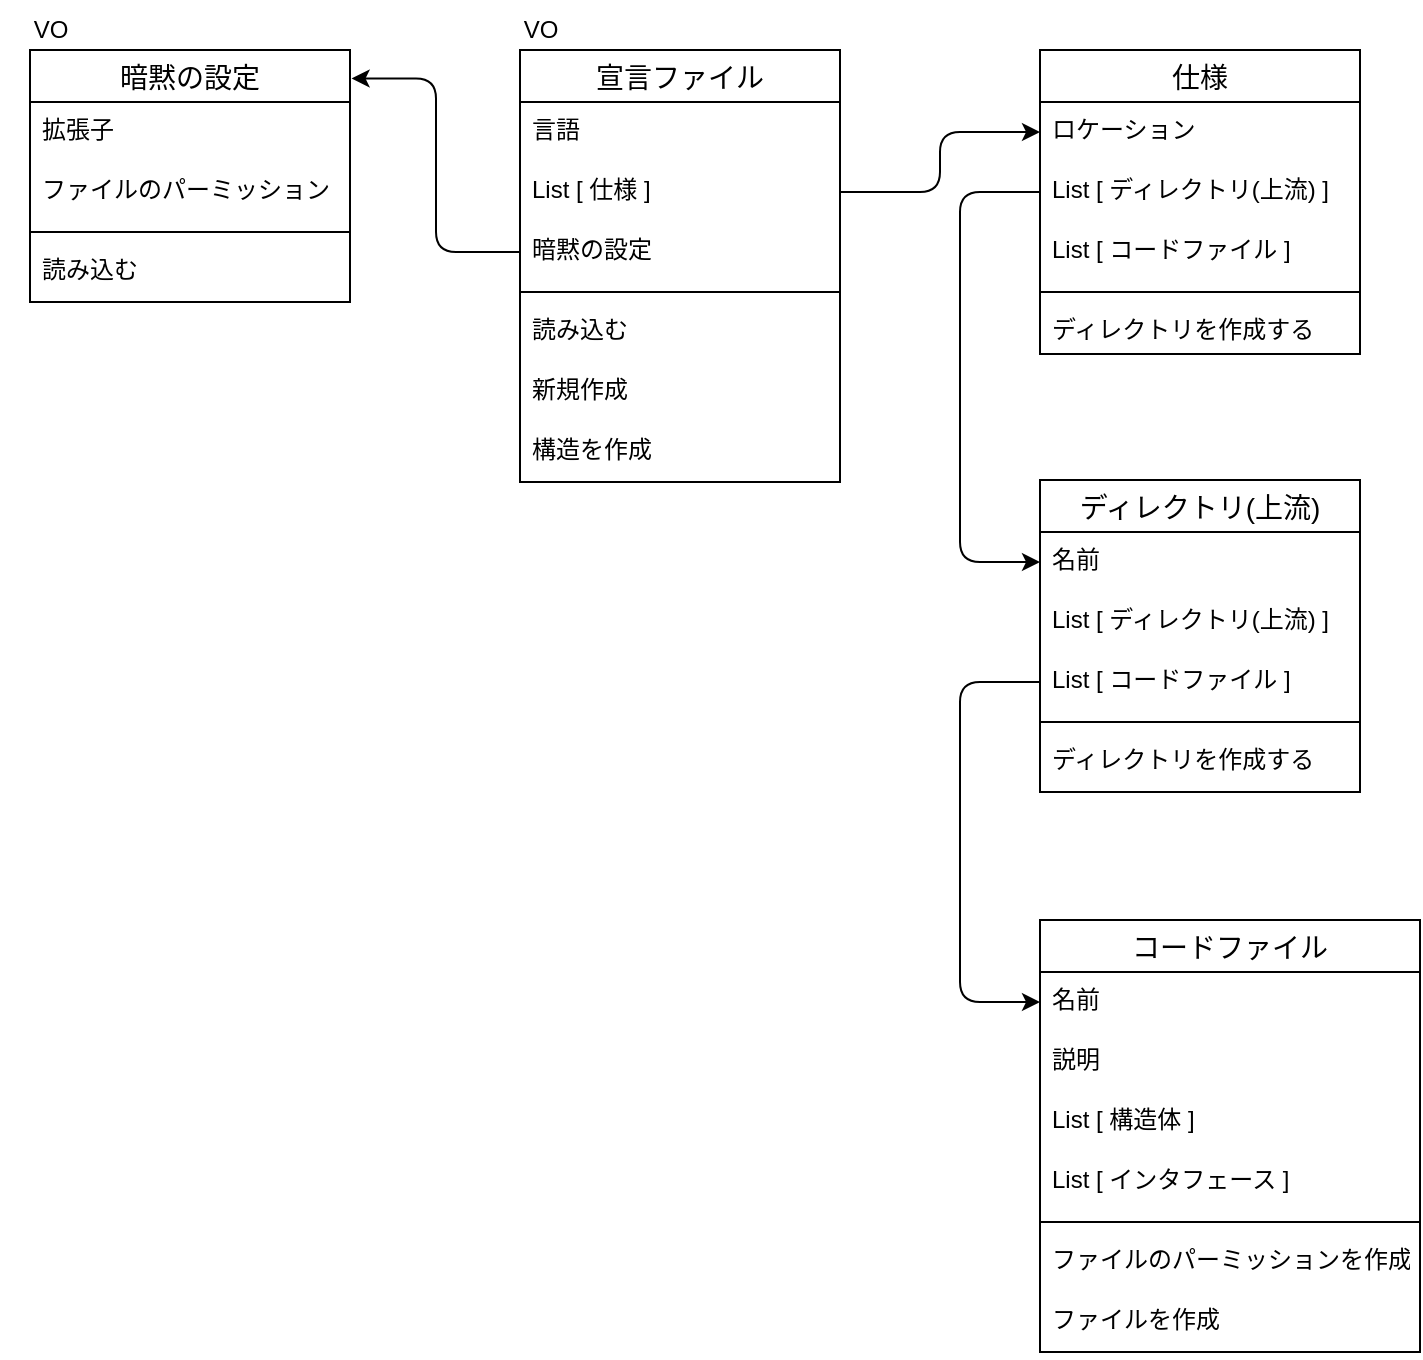 <mxfile>
    <diagram id="kT0wu9G17ROt3hs-nvtx" name="ドメインモデル図">
        <mxGraphModel dx="1186" dy="796" grid="1" gridSize="10" guides="1" tooltips="1" connect="1" arrows="1" fold="1" page="1" pageScale="1" pageWidth="1169" pageHeight="827" math="0" shadow="0">
            <root>
                <mxCell id="0"/>
                <mxCell id="1" parent="0"/>
                <mxCell id="28" value="" style="group" parent="1" vertex="1" connectable="0">
                    <mxGeometry x="510" y="35" width="175" height="136" as="geometry"/>
                </mxCell>
                <mxCell id="2" value="宣言ファイル" style="swimlane;fontStyle=0;childLayout=stackLayout;horizontal=1;startSize=26;horizontalStack=0;resizeParent=1;resizeParentMax=0;resizeLast=0;collapsible=1;marginBottom=0;align=center;fontSize=14;" parent="28" vertex="1">
                    <mxGeometry x="-70" y="20" width="160" height="216" as="geometry">
                        <mxRectangle x="110" y="80" width="120" height="26" as="alternateBounds"/>
                    </mxGeometry>
                </mxCell>
                <mxCell id="3" value="言語" style="text;strokeColor=none;fillColor=none;spacingLeft=4;spacingRight=4;overflow=hidden;rotatable=0;points=[[0,0.5],[1,0.5]];portConstraint=eastwest;fontSize=12;" parent="2" vertex="1">
                    <mxGeometry y="26" width="160" height="30" as="geometry"/>
                </mxCell>
                <mxCell id="4" value="List [ 仕様 ]" style="text;strokeColor=none;fillColor=none;spacingLeft=4;spacingRight=4;overflow=hidden;rotatable=0;points=[[0,0.5],[1,0.5]];portConstraint=eastwest;fontSize=12;" parent="2" vertex="1">
                    <mxGeometry y="56" width="160" height="30" as="geometry"/>
                </mxCell>
                <mxCell id="IMWvIFCr_KvyR8U25CYp-89" value="暗黙の設定" style="text;strokeColor=none;fillColor=none;spacingLeft=4;spacingRight=4;overflow=hidden;rotatable=0;points=[[0,0.5],[1,0.5]];portConstraint=eastwest;fontSize=12;" vertex="1" parent="2">
                    <mxGeometry y="86" width="160" height="30" as="geometry"/>
                </mxCell>
                <mxCell id="55" value="" style="line;strokeWidth=1;rotatable=0;dashed=0;labelPosition=right;align=left;verticalAlign=middle;spacingTop=0;spacingLeft=6;points=[];portConstraint=eastwest;strokeColor=default;" parent="2" vertex="1">
                    <mxGeometry y="116" width="160" height="10" as="geometry"/>
                </mxCell>
                <mxCell id="26" value="読み込む" style="text;strokeColor=none;fillColor=none;spacingLeft=4;spacingRight=4;overflow=hidden;rotatable=0;points=[[0,0.5],[1,0.5]];portConstraint=eastwest;fontSize=12;" parent="2" vertex="1">
                    <mxGeometry y="126" width="160" height="30" as="geometry"/>
                </mxCell>
                <mxCell id="72" value="新規作成" style="text;strokeColor=none;fillColor=none;spacingLeft=4;spacingRight=4;overflow=hidden;rotatable=0;points=[[0,0.5],[1,0.5]];portConstraint=eastwest;fontSize=12;" vertex="1" parent="2">
                    <mxGeometry y="156" width="160" height="30" as="geometry"/>
                </mxCell>
                <mxCell id="84" value="構造を作成" style="text;strokeColor=none;fillColor=none;spacingLeft=4;spacingRight=4;overflow=hidden;rotatable=0;points=[[0,0.5],[1,0.5]];portConstraint=eastwest;fontSize=12;" vertex="1" parent="2">
                    <mxGeometry y="186" width="160" height="30" as="geometry"/>
                </mxCell>
                <mxCell id="12" value="VO" style="text;html=1;align=center;verticalAlign=middle;resizable=0;points=[];autosize=1;strokeColor=none;fillColor=none;" parent="28" vertex="1">
                    <mxGeometry x="-80" y="-5" width="40" height="30" as="geometry"/>
                </mxCell>
                <mxCell id="29" value="" style="group" parent="1" vertex="1" connectable="0">
                    <mxGeometry x="180" y="35" width="175" height="106" as="geometry"/>
                </mxCell>
                <mxCell id="6" value="暗黙の設定" style="swimlane;fontStyle=0;childLayout=stackLayout;horizontal=1;startSize=26;horizontalStack=0;resizeParent=1;resizeParentMax=0;resizeLast=0;collapsible=1;marginBottom=0;align=center;fontSize=14;" parent="29" vertex="1">
                    <mxGeometry x="15" y="20" width="160" height="126" as="geometry"/>
                </mxCell>
                <mxCell id="7" value="拡張子" style="text;strokeColor=none;fillColor=none;spacingLeft=4;spacingRight=4;overflow=hidden;rotatable=0;points=[[0,0.5],[1,0.5]];portConstraint=eastwest;fontSize=12;" parent="6" vertex="1">
                    <mxGeometry y="26" width="160" height="30" as="geometry"/>
                </mxCell>
                <mxCell id="ndp-r-EOxIUelFEFgcls-85" value="ファイルのパーミッション" style="text;strokeColor=none;fillColor=none;spacingLeft=4;spacingRight=4;overflow=hidden;rotatable=0;points=[[0,0.5],[1,0.5]];portConstraint=eastwest;fontSize=12;" vertex="1" parent="6">
                    <mxGeometry y="56" width="160" height="30" as="geometry"/>
                </mxCell>
                <mxCell id="56" value="" style="line;strokeWidth=1;rotatable=0;dashed=0;labelPosition=right;align=left;verticalAlign=middle;spacingTop=0;spacingLeft=6;points=[];portConstraint=eastwest;strokeColor=default;" parent="6" vertex="1">
                    <mxGeometry y="86" width="160" height="10" as="geometry"/>
                </mxCell>
                <mxCell id="27" value="読み込む" style="text;strokeColor=none;fillColor=none;spacingLeft=4;spacingRight=4;overflow=hidden;rotatable=0;points=[[0,0.5],[1,0.5]];portConstraint=eastwest;fontSize=12;" parent="6" vertex="1">
                    <mxGeometry y="96" width="160" height="30" as="geometry"/>
                </mxCell>
                <mxCell id="13" value="VO" style="text;html=1;align=center;verticalAlign=middle;resizable=0;points=[];autosize=1;strokeColor=none;fillColor=none;" parent="29" vertex="1">
                    <mxGeometry x="5" y="-5" width="40" height="30" as="geometry"/>
                </mxCell>
                <mxCell id="32" value="仕様" style="swimlane;fontStyle=0;childLayout=stackLayout;horizontal=1;startSize=26;horizontalStack=0;resizeParent=1;resizeParentMax=0;resizeLast=0;collapsible=1;marginBottom=0;align=center;fontSize=14;" parent="1" vertex="1">
                    <mxGeometry x="700" y="55" width="160" height="152" as="geometry"/>
                </mxCell>
                <mxCell id="33" value="ロケーション" style="text;strokeColor=none;fillColor=none;spacingLeft=4;spacingRight=4;overflow=hidden;rotatable=0;points=[[0,0.5],[1,0.5]];portConstraint=eastwest;fontSize=12;" parent="32" vertex="1">
                    <mxGeometry y="26" width="160" height="30" as="geometry"/>
                </mxCell>
                <mxCell id="35" value="List [ ディレクトリ(上流) ]" style="text;strokeColor=none;fillColor=none;spacingLeft=4;spacingRight=4;overflow=hidden;rotatable=0;points=[[0,0.5],[1,0.5]];portConstraint=eastwest;fontSize=12;" parent="32" vertex="1">
                    <mxGeometry y="56" width="160" height="30" as="geometry"/>
                </mxCell>
                <mxCell id="36" value="List [ コードファイル ]" style="text;strokeColor=none;fillColor=none;spacingLeft=4;spacingRight=4;overflow=hidden;rotatable=0;points=[[0,0.5],[1,0.5]];portConstraint=eastwest;fontSize=12;" parent="32" vertex="1">
                    <mxGeometry y="86" width="160" height="30" as="geometry"/>
                </mxCell>
                <mxCell id="IMWvIFCr_KvyR8U25CYp-95" value="" style="line;strokeWidth=1;rotatable=0;dashed=0;labelPosition=right;align=left;verticalAlign=middle;spacingTop=0;spacingLeft=6;points=[];portConstraint=eastwest;" vertex="1" parent="32">
                    <mxGeometry y="116" width="160" height="10" as="geometry"/>
                </mxCell>
                <mxCell id="IMWvIFCr_KvyR8U25CYp-96" value="ディレクトリを作成する" style="text;strokeColor=none;fillColor=none;spacingLeft=4;spacingRight=4;overflow=hidden;rotatable=0;points=[[0,0.5],[1,0.5]];portConstraint=eastwest;fontSize=12;" vertex="1" parent="32">
                    <mxGeometry y="126" width="160" height="26" as="geometry"/>
                </mxCell>
                <mxCell id="38" value="ディレクトリ(上流)" style="swimlane;fontStyle=0;childLayout=stackLayout;horizontal=1;startSize=26;horizontalStack=0;resizeParent=1;resizeParentMax=0;resizeLast=0;collapsible=1;marginBottom=0;align=center;fontSize=14;" parent="1" vertex="1">
                    <mxGeometry x="700" y="270" width="160" height="156" as="geometry"/>
                </mxCell>
                <mxCell id="39" value="名前" style="text;strokeColor=none;fillColor=none;spacingLeft=4;spacingRight=4;overflow=hidden;rotatable=0;points=[[0,0.5],[1,0.5]];portConstraint=eastwest;fontSize=12;" parent="38" vertex="1">
                    <mxGeometry y="26" width="160" height="30" as="geometry"/>
                </mxCell>
                <mxCell id="40" value="List [ ディレクトリ(上流) ]" style="text;strokeColor=none;fillColor=none;spacingLeft=4;spacingRight=4;overflow=hidden;rotatable=0;points=[[0,0.5],[1,0.5]];portConstraint=eastwest;fontSize=12;" parent="38" vertex="1">
                    <mxGeometry y="56" width="160" height="30" as="geometry"/>
                </mxCell>
                <mxCell id="41" value="List [ コードファイル ]" style="text;strokeColor=none;fillColor=none;spacingLeft=4;spacingRight=4;overflow=hidden;rotatable=0;points=[[0,0.5],[1,0.5]];portConstraint=eastwest;fontSize=12;" parent="38" vertex="1">
                    <mxGeometry y="86" width="160" height="30" as="geometry"/>
                </mxCell>
                <mxCell id="IMWvIFCr_KvyR8U25CYp-92" value="" style="line;strokeWidth=1;rotatable=0;dashed=0;labelPosition=right;align=left;verticalAlign=middle;spacingTop=0;spacingLeft=6;points=[];portConstraint=eastwest;" vertex="1" parent="38">
                    <mxGeometry y="116" width="160" height="10" as="geometry"/>
                </mxCell>
                <mxCell id="IMWvIFCr_KvyR8U25CYp-91" value="ディレクトリを作成する" style="text;strokeColor=none;fillColor=none;spacingLeft=4;spacingRight=4;overflow=hidden;rotatable=0;points=[[0,0.5],[1,0.5]];portConstraint=eastwest;fontSize=12;" vertex="1" parent="38">
                    <mxGeometry y="126" width="160" height="30" as="geometry"/>
                </mxCell>
                <mxCell id="42" value="コードファイル" style="swimlane;fontStyle=0;childLayout=stackLayout;horizontal=1;startSize=26;horizontalStack=0;resizeParent=1;resizeParentMax=0;resizeLast=0;collapsible=1;marginBottom=0;align=center;fontSize=14;" parent="1" vertex="1">
                    <mxGeometry x="700" y="490" width="190" height="216" as="geometry"/>
                </mxCell>
                <mxCell id="43" value="名前" style="text;strokeColor=none;fillColor=none;spacingLeft=4;spacingRight=4;overflow=hidden;rotatable=0;points=[[0,0.5],[1,0.5]];portConstraint=eastwest;fontSize=12;" parent="42" vertex="1">
                    <mxGeometry y="26" width="190" height="30" as="geometry"/>
                </mxCell>
                <mxCell id="46" value="説明" style="text;strokeColor=none;fillColor=none;spacingLeft=4;spacingRight=4;overflow=hidden;rotatable=0;points=[[0,0.5],[1,0.5]];portConstraint=eastwest;fontSize=12;" parent="42" vertex="1">
                    <mxGeometry y="56" width="190" height="30" as="geometry"/>
                </mxCell>
                <mxCell id="45" value="List [ 構造体 ]" style="text;strokeColor=none;fillColor=none;spacingLeft=4;spacingRight=4;overflow=hidden;rotatable=0;points=[[0,0.5],[1,0.5]];portConstraint=eastwest;fontSize=12;" parent="42" vertex="1">
                    <mxGeometry y="86" width="190" height="30" as="geometry"/>
                </mxCell>
                <mxCell id="48" value="List [ インタフェース ]" style="text;strokeColor=none;fillColor=none;spacingLeft=4;spacingRight=4;overflow=hidden;rotatable=0;points=[[0,0.5],[1,0.5]];portConstraint=eastwest;fontSize=12;" parent="42" vertex="1">
                    <mxGeometry y="116" width="190" height="30" as="geometry"/>
                </mxCell>
                <mxCell id="IMWvIFCr_KvyR8U25CYp-99" value="" style="line;strokeWidth=1;rotatable=0;dashed=0;labelPosition=right;align=left;verticalAlign=middle;spacingTop=0;spacingLeft=6;points=[];portConstraint=eastwest;" vertex="1" parent="42">
                    <mxGeometry y="146" width="190" height="10" as="geometry"/>
                </mxCell>
                <mxCell id="IMWvIFCr_KvyR8U25CYp-85" value="ファイルのパーミッションを作成" style="text;strokeColor=none;fillColor=none;spacingLeft=4;spacingRight=4;overflow=hidden;rotatable=0;points=[[0,0.5],[1,0.5]];portConstraint=eastwest;fontSize=12;" vertex="1" parent="42">
                    <mxGeometry y="156" width="190" height="30" as="geometry"/>
                </mxCell>
                <mxCell id="83" value="ファイルを作成" style="text;strokeColor=none;fillColor=none;spacingLeft=4;spacingRight=4;overflow=hidden;rotatable=0;points=[[0,0.5],[1,0.5]];portConstraint=eastwest;fontSize=12;" vertex="1" parent="42">
                    <mxGeometry y="186" width="190" height="30" as="geometry"/>
                </mxCell>
                <mxCell id="IMWvIFCr_KvyR8U25CYp-90" style="edgeStyle=elbowEdgeStyle;html=1;entryX=1.005;entryY=0.113;entryDx=0;entryDy=0;entryPerimeter=0;" edge="1" parent="1" source="IMWvIFCr_KvyR8U25CYp-89" target="6">
                    <mxGeometry relative="1" as="geometry"/>
                </mxCell>
                <mxCell id="IMWvIFCr_KvyR8U25CYp-100" style="edgeStyle=elbowEdgeStyle;html=1;entryX=0;entryY=0.5;entryDx=0;entryDy=0;" edge="1" parent="1" source="4" target="33">
                    <mxGeometry relative="1" as="geometry"/>
                </mxCell>
                <mxCell id="IMWvIFCr_KvyR8U25CYp-101" style="edgeStyle=elbowEdgeStyle;html=1;exitX=0;exitY=0.5;exitDx=0;exitDy=0;entryX=0;entryY=0.5;entryDx=0;entryDy=0;" edge="1" parent="1" source="35" target="39">
                    <mxGeometry relative="1" as="geometry">
                        <Array as="points">
                            <mxPoint x="660" y="220"/>
                        </Array>
                    </mxGeometry>
                </mxCell>
                <mxCell id="IMWvIFCr_KvyR8U25CYp-102" style="html=1;entryX=0;entryY=0.5;entryDx=0;entryDy=0;edgeStyle=elbowEdgeStyle;" edge="1" parent="1" source="41" target="43">
                    <mxGeometry relative="1" as="geometry">
                        <Array as="points">
                            <mxPoint x="660" y="450"/>
                        </Array>
                    </mxGeometry>
                </mxCell>
            </root>
        </mxGraphModel>
    </diagram>
    <diagram id="lJgYJSzApgeUoH3veTt3" name="ユースケース図">
        <mxGraphModel dx="1186" dy="796" grid="1" gridSize="10" guides="1" tooltips="1" connect="1" arrows="1" fold="1" page="1" pageScale="1" pageWidth="1169" pageHeight="827" math="0" shadow="0">
            <root>
                <mxCell id="yq96X2p6qOmYv4Fnt1Zl-0"/>
                <mxCell id="yq96X2p6qOmYv4Fnt1Zl-1" parent="yq96X2p6qOmYv4Fnt1Zl-0"/>
                <mxCell id="C8429b0-WLenaRzvI3H1-6" value="" style="group" vertex="1" connectable="0" parent="yq96X2p6qOmYv4Fnt1Zl-1">
                    <mxGeometry x="90" y="60" width="590" height="250" as="geometry"/>
                </mxCell>
                <mxCell id="-BHMg_X2u0oh4px56tQd-0" value="" style="rounded=1;whiteSpace=wrap;html=1;strokeColor=#d79b00;fillColor=#ffe6cc;" vertex="1" parent="C8429b0-WLenaRzvI3H1-6">
                    <mxGeometry x="210" width="360" height="190" as="geometry"/>
                </mxCell>
                <mxCell id="-BHMg_X2u0oh4px56tQd-1" value="UC層の処理" style="rounded=1;whiteSpace=wrap;html=1;strokeColor=#d6b656;fillColor=#fff2cc;" vertex="1" parent="C8429b0-WLenaRzvI3H1-6">
                    <mxGeometry x="230" y="20" width="80" height="30" as="geometry"/>
                </mxCell>
                <mxCell id="-BHMg_X2u0oh4px56tQd-2" value="作業ディレクトリに&lt;br&gt;ディレクトリを作成する" style="rounded=1;whiteSpace=wrap;html=1;strokeColor=#82b366;fillColor=#d5e8d4;" vertex="1" parent="C8429b0-WLenaRzvI3H1-6">
                    <mxGeometry width="120" height="60" as="geometry"/>
                </mxCell>
                <mxCell id="C8429b0-WLenaRzvI3H1-0" value="宣言&lt;br&gt;&amp;amp;&lt;br&gt;内部設定" style="shape=note;whiteSpace=wrap;html=1;backgroundOutline=1;darkOpacity=0.05;strokeColor=default;" vertex="1" parent="C8429b0-WLenaRzvI3H1-6">
                    <mxGeometry x="10" y="80" width="80" height="100" as="geometry"/>
                </mxCell>
                <mxCell id="C8429b0-WLenaRzvI3H1-2" value="ディレクトリを作成する" style="rounded=1;whiteSpace=wrap;html=1;strokeColor=default;" vertex="1" parent="C8429b0-WLenaRzvI3H1-6">
                    <mxGeometry x="310" y="90" width="120" height="60" as="geometry"/>
                </mxCell>
                <mxCell id="C8429b0-WLenaRzvI3H1-5" style="edgeStyle=orthogonalEdgeStyle;html=1;entryX=0;entryY=0.5;entryDx=0;entryDy=0;elbow=vertical;" edge="1" parent="C8429b0-WLenaRzvI3H1-6" source="C8429b0-WLenaRzvI3H1-0" target="C8429b0-WLenaRzvI3H1-2">
                    <mxGeometry relative="1" as="geometry"/>
                </mxCell>
                <mxCell id="C8429b0-WLenaRzvI3H1-4" value="まだディレクトリが存在していない必要がある" style="shape=callout;whiteSpace=wrap;html=1;perimeter=calloutPerimeter;strokeColor=#6c8ebf;fillColor=#dae8fc;size=30;position=0.25;position2=0.17;" vertex="1" parent="C8429b0-WLenaRzvI3H1-6">
                    <mxGeometry x="430" y="30" width="120" height="80" as="geometry"/>
                </mxCell>
                <mxCell id="C8429b0-WLenaRzvI3H1-7" value="" style="group" vertex="1" connectable="0" parent="yq96X2p6qOmYv4Fnt1Zl-1">
                    <mxGeometry x="90" y="300" width="590" height="250" as="geometry"/>
                </mxCell>
                <mxCell id="C8429b0-WLenaRzvI3H1-8" value="" style="rounded=1;whiteSpace=wrap;html=1;strokeColor=#d79b00;fillColor=#ffe6cc;" vertex="1" parent="C8429b0-WLenaRzvI3H1-7">
                    <mxGeometry x="210" width="360" height="190" as="geometry"/>
                </mxCell>
                <mxCell id="C8429b0-WLenaRzvI3H1-9" value="UC層の処理" style="rounded=1;whiteSpace=wrap;html=1;strokeColor=#d6b656;fillColor=#fff2cc;" vertex="1" parent="C8429b0-WLenaRzvI3H1-7">
                    <mxGeometry x="230" y="20" width="80" height="30" as="geometry"/>
                </mxCell>
                <mxCell id="C8429b0-WLenaRzvI3H1-10" value="作業ディレクトリに&lt;br&gt;ファイルを作成する" style="rounded=1;whiteSpace=wrap;html=1;strokeColor=#82b366;fillColor=#d5e8d4;" vertex="1" parent="C8429b0-WLenaRzvI3H1-7">
                    <mxGeometry width="120" height="60" as="geometry"/>
                </mxCell>
                <mxCell id="C8429b0-WLenaRzvI3H1-11" value="宣言&lt;br&gt;&amp;amp;&lt;br&gt;内部設定" style="shape=note;whiteSpace=wrap;html=1;backgroundOutline=1;darkOpacity=0.05;strokeColor=default;" vertex="1" parent="C8429b0-WLenaRzvI3H1-7">
                    <mxGeometry x="10" y="80" width="80" height="100" as="geometry"/>
                </mxCell>
                <mxCell id="C8429b0-WLenaRzvI3H1-12" value="ファイルを作成する" style="rounded=1;whiteSpace=wrap;html=1;strokeColor=default;" vertex="1" parent="C8429b0-WLenaRzvI3H1-7">
                    <mxGeometry x="310" y="90" width="120" height="60" as="geometry"/>
                </mxCell>
                <mxCell id="C8429b0-WLenaRzvI3H1-13" style="edgeStyle=orthogonalEdgeStyle;html=1;entryX=0;entryY=0.5;entryDx=0;entryDy=0;elbow=vertical;" edge="1" parent="C8429b0-WLenaRzvI3H1-7" source="C8429b0-WLenaRzvI3H1-11" target="C8429b0-WLenaRzvI3H1-12">
                    <mxGeometry relative="1" as="geometry"/>
                </mxCell>
                <mxCell id="C8429b0-WLenaRzvI3H1-14" value="まだファイルが存在していない必要がある" style="shape=callout;whiteSpace=wrap;html=1;perimeter=calloutPerimeter;strokeColor=#6c8ebf;fillColor=#dae8fc;size=30;position=0.25;position2=0.17;" vertex="1" parent="C8429b0-WLenaRzvI3H1-7">
                    <mxGeometry x="430" y="30" width="120" height="80" as="geometry"/>
                </mxCell>
                <mxCell id="6V9MVWFa751PaMcVNo1D-0" value="" style="group" vertex="1" connectable="0" parent="yq96X2p6qOmYv4Fnt1Zl-1">
                    <mxGeometry x="80" y="590" width="590" height="250" as="geometry"/>
                </mxCell>
                <mxCell id="6V9MVWFa751PaMcVNo1D-1" value="" style="rounded=1;whiteSpace=wrap;html=1;strokeColor=#d79b00;fillColor=#ffe6cc;" vertex="1" parent="6V9MVWFa751PaMcVNo1D-0">
                    <mxGeometry x="210" width="360" height="190" as="geometry"/>
                </mxCell>
                <mxCell id="6V9MVWFa751PaMcVNo1D-2" value="UC層の処理" style="rounded=1;whiteSpace=wrap;html=1;strokeColor=#d6b656;fillColor=#fff2cc;" vertex="1" parent="6V9MVWFa751PaMcVNo1D-0">
                    <mxGeometry x="230" y="20" width="80" height="30" as="geometry"/>
                </mxCell>
                <mxCell id="6V9MVWFa751PaMcVNo1D-3" value="構造を作成する" style="rounded=1;whiteSpace=wrap;html=1;strokeColor=#82b366;fillColor=#d5e8d4;" vertex="1" parent="6V9MVWFa751PaMcVNo1D-0">
                    <mxGeometry width="120" height="60" as="geometry"/>
                </mxCell>
                <mxCell id="6V9MVWFa751PaMcVNo1D-4" value="宣言&lt;br&gt;&amp;amp;&lt;br&gt;内部設定" style="shape=note;whiteSpace=wrap;html=1;backgroundOutline=1;darkOpacity=0.05;strokeColor=default;" vertex="1" parent="6V9MVWFa751PaMcVNo1D-0">
                    <mxGeometry x="10" y="80" width="80" height="100" as="geometry"/>
                </mxCell>
                <mxCell id="6V9MVWFa751PaMcVNo1D-5" value="ディレクトリ構造を作る" style="rounded=1;whiteSpace=wrap;html=1;strokeColor=default;" vertex="1" parent="6V9MVWFa751PaMcVNo1D-0">
                    <mxGeometry x="310" y="90" width="120" height="60" as="geometry"/>
                </mxCell>
                <mxCell id="6V9MVWFa751PaMcVNo1D-6" style="edgeStyle=orthogonalEdgeStyle;html=1;entryX=0;entryY=0.5;entryDx=0;entryDy=0;elbow=vertical;" edge="1" parent="6V9MVWFa751PaMcVNo1D-0" source="6V9MVWFa751PaMcVNo1D-4" target="6V9MVWFa751PaMcVNo1D-5">
                    <mxGeometry relative="1" as="geometry"/>
                </mxCell>
                <mxCell id="6V9MVWFa751PaMcVNo1D-7" value="再帰処理" style="shape=callout;whiteSpace=wrap;html=1;perimeter=calloutPerimeter;strokeColor=#6c8ebf;fillColor=#dae8fc;size=30;position=0.25;position2=0.17;" vertex="1" parent="6V9MVWFa751PaMcVNo1D-0">
                    <mxGeometry x="430" y="30" width="120" height="80" as="geometry"/>
                </mxCell>
            </root>
        </mxGraphModel>
    </diagram>
</mxfile>